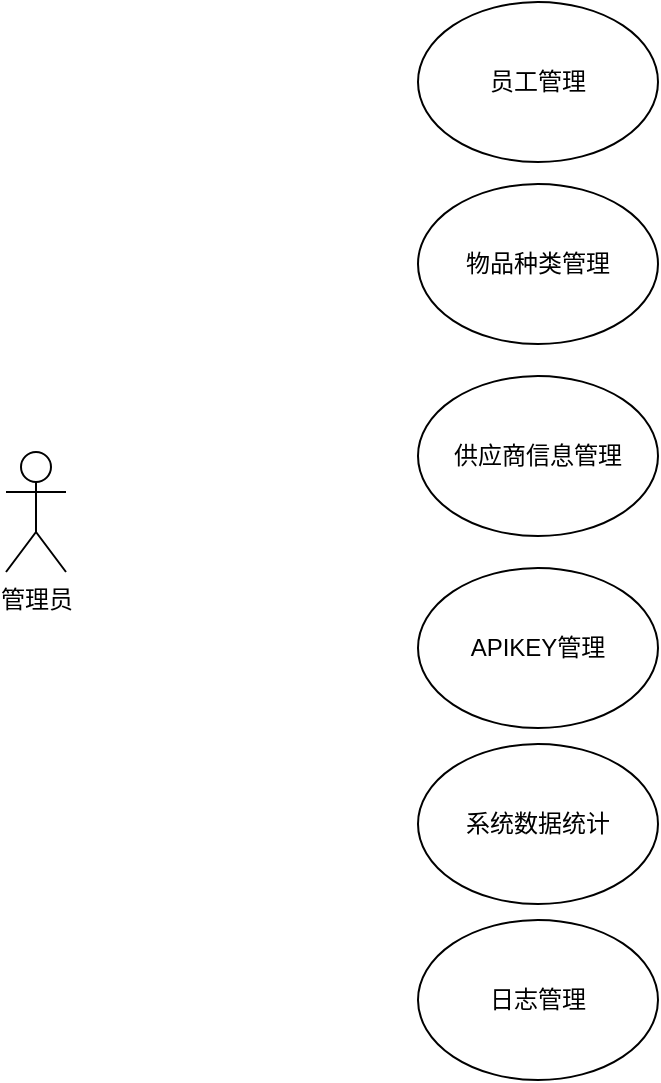 <mxfile version="26.0.15">
  <diagram name="第 1 页" id="WtR9e3HdYUOJ1lMreugZ">
    <mxGraphModel dx="1826" dy="755" grid="0" gridSize="10" guides="1" tooltips="1" connect="1" arrows="1" fold="1" page="0" pageScale="1" pageWidth="827" pageHeight="1169" math="0" shadow="0">
      <root>
        <mxCell id="0" />
        <mxCell id="1" parent="0" />
        <mxCell id="F2PklvX9BzaPfLRtc6xG-1" value="管理员" style="shape=umlActor;verticalLabelPosition=bottom;verticalAlign=top;html=1;outlineConnect=0;" vertex="1" parent="1">
          <mxGeometry x="-175" y="336" width="30" height="60" as="geometry" />
        </mxCell>
        <mxCell id="F2PklvX9BzaPfLRtc6xG-2" value="员工管理" style="ellipse;whiteSpace=wrap;html=1;" vertex="1" parent="1">
          <mxGeometry x="31" y="111" width="120" height="80" as="geometry" />
        </mxCell>
        <mxCell id="F2PklvX9BzaPfLRtc6xG-3" value="物品种类管理" style="ellipse;whiteSpace=wrap;html=1;" vertex="1" parent="1">
          <mxGeometry x="31" y="202" width="120" height="80" as="geometry" />
        </mxCell>
        <mxCell id="F2PklvX9BzaPfLRtc6xG-4" value="供应商信息管理" style="ellipse;whiteSpace=wrap;html=1;" vertex="1" parent="1">
          <mxGeometry x="31" y="298" width="120" height="80" as="geometry" />
        </mxCell>
        <mxCell id="F2PklvX9BzaPfLRtc6xG-5" value="APIKEY管理" style="ellipse;whiteSpace=wrap;html=1;" vertex="1" parent="1">
          <mxGeometry x="31" y="394" width="120" height="80" as="geometry" />
        </mxCell>
        <mxCell id="F2PklvX9BzaPfLRtc6xG-6" value="系统数据统计" style="ellipse;whiteSpace=wrap;html=1;" vertex="1" parent="1">
          <mxGeometry x="31" y="482" width="120" height="80" as="geometry" />
        </mxCell>
        <mxCell id="F2PklvX9BzaPfLRtc6xG-7" value="日志管理" style="ellipse;whiteSpace=wrap;html=1;" vertex="1" parent="1">
          <mxGeometry x="31" y="570" width="120" height="80" as="geometry" />
        </mxCell>
      </root>
    </mxGraphModel>
  </diagram>
</mxfile>
